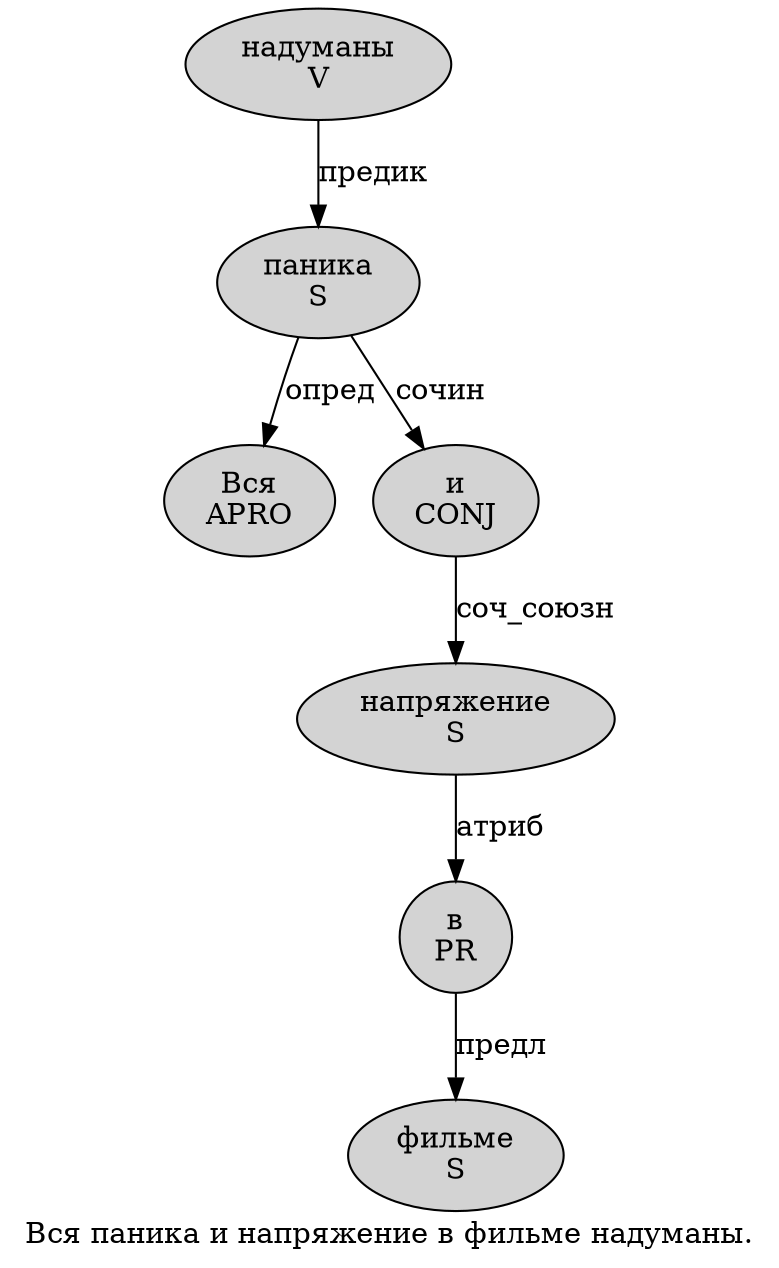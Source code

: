 digraph SENTENCE_4747 {
	graph [label="Вся паника и напряжение в фильме надуманы."]
	node [style=filled]
		0 [label="Вся
APRO" color="" fillcolor=lightgray penwidth=1 shape=ellipse]
		1 [label="паника
S" color="" fillcolor=lightgray penwidth=1 shape=ellipse]
		2 [label="и
CONJ" color="" fillcolor=lightgray penwidth=1 shape=ellipse]
		3 [label="напряжение
S" color="" fillcolor=lightgray penwidth=1 shape=ellipse]
		4 [label="в
PR" color="" fillcolor=lightgray penwidth=1 shape=ellipse]
		5 [label="фильме
S" color="" fillcolor=lightgray penwidth=1 shape=ellipse]
		6 [label="надуманы
V" color="" fillcolor=lightgray penwidth=1 shape=ellipse]
			4 -> 5 [label="предл"]
			2 -> 3 [label="соч_союзн"]
			3 -> 4 [label="атриб"]
			6 -> 1 [label="предик"]
			1 -> 0 [label="опред"]
			1 -> 2 [label="сочин"]
}